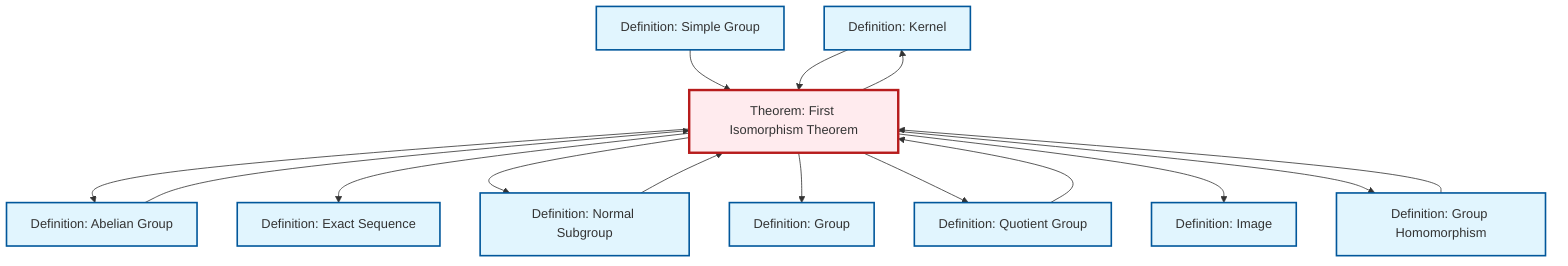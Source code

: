 graph TD
    classDef definition fill:#e1f5fe,stroke:#01579b,stroke-width:2px
    classDef theorem fill:#f3e5f5,stroke:#4a148c,stroke-width:2px
    classDef axiom fill:#fff3e0,stroke:#e65100,stroke-width:2px
    classDef example fill:#e8f5e9,stroke:#1b5e20,stroke-width:2px
    classDef current fill:#ffebee,stroke:#b71c1c,stroke-width:3px
    def-kernel["Definition: Kernel"]:::definition
    def-group["Definition: Group"]:::definition
    def-simple-group["Definition: Simple Group"]:::definition
    def-image["Definition: Image"]:::definition
    def-homomorphism["Definition: Group Homomorphism"]:::definition
    def-abelian-group["Definition: Abelian Group"]:::definition
    def-normal-subgroup["Definition: Normal Subgroup"]:::definition
    def-quotient-group["Definition: Quotient Group"]:::definition
    def-exact-sequence["Definition: Exact Sequence"]:::definition
    thm-first-isomorphism["Theorem: First Isomorphism Theorem"]:::theorem
    thm-first-isomorphism --> def-abelian-group
    def-simple-group --> thm-first-isomorphism
    thm-first-isomorphism --> def-exact-sequence
    def-quotient-group --> thm-first-isomorphism
    thm-first-isomorphism --> def-normal-subgroup
    thm-first-isomorphism --> def-group
    def-kernel --> thm-first-isomorphism
    thm-first-isomorphism --> def-quotient-group
    def-homomorphism --> thm-first-isomorphism
    thm-first-isomorphism --> def-kernel
    thm-first-isomorphism --> def-image
    thm-first-isomorphism --> def-homomorphism
    def-abelian-group --> thm-first-isomorphism
    def-normal-subgroup --> thm-first-isomorphism
    class thm-first-isomorphism current